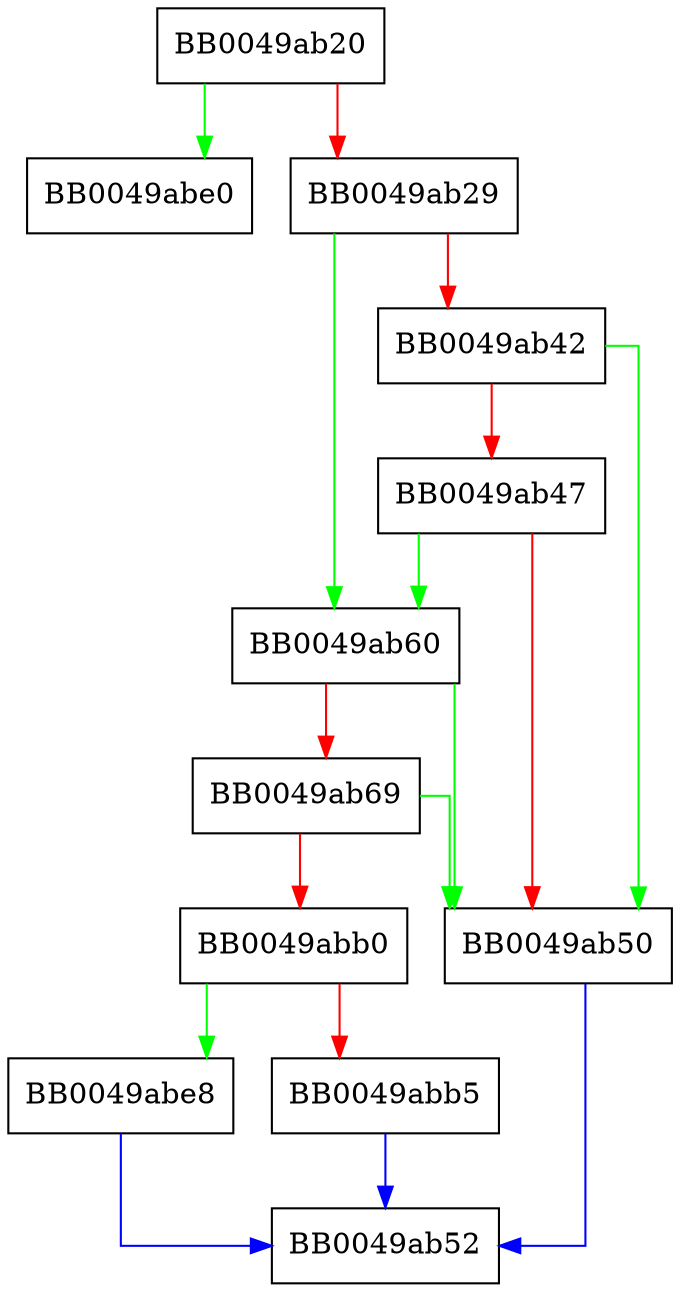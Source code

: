 digraph SSL_set_session_ticket_ext {
  node [shape="box"];
  graph [splines=ortho];
  BB0049ab20 -> BB0049abe0 [color="green"];
  BB0049ab20 -> BB0049ab29 [color="red"];
  BB0049ab29 -> BB0049ab60 [color="green"];
  BB0049ab29 -> BB0049ab42 [color="red"];
  BB0049ab42 -> BB0049ab50 [color="green"];
  BB0049ab42 -> BB0049ab47 [color="red"];
  BB0049ab47 -> BB0049ab60 [color="green"];
  BB0049ab47 -> BB0049ab50 [color="red"];
  BB0049ab50 -> BB0049ab52 [color="blue"];
  BB0049ab60 -> BB0049ab50 [color="green"];
  BB0049ab60 -> BB0049ab69 [color="red"];
  BB0049ab69 -> BB0049ab50 [color="green"];
  BB0049ab69 -> BB0049abb0 [color="red"];
  BB0049abb0 -> BB0049abe8 [color="green"];
  BB0049abb0 -> BB0049abb5 [color="red"];
  BB0049abb5 -> BB0049ab52 [color="blue"];
  BB0049abe8 -> BB0049ab52 [color="blue"];
}